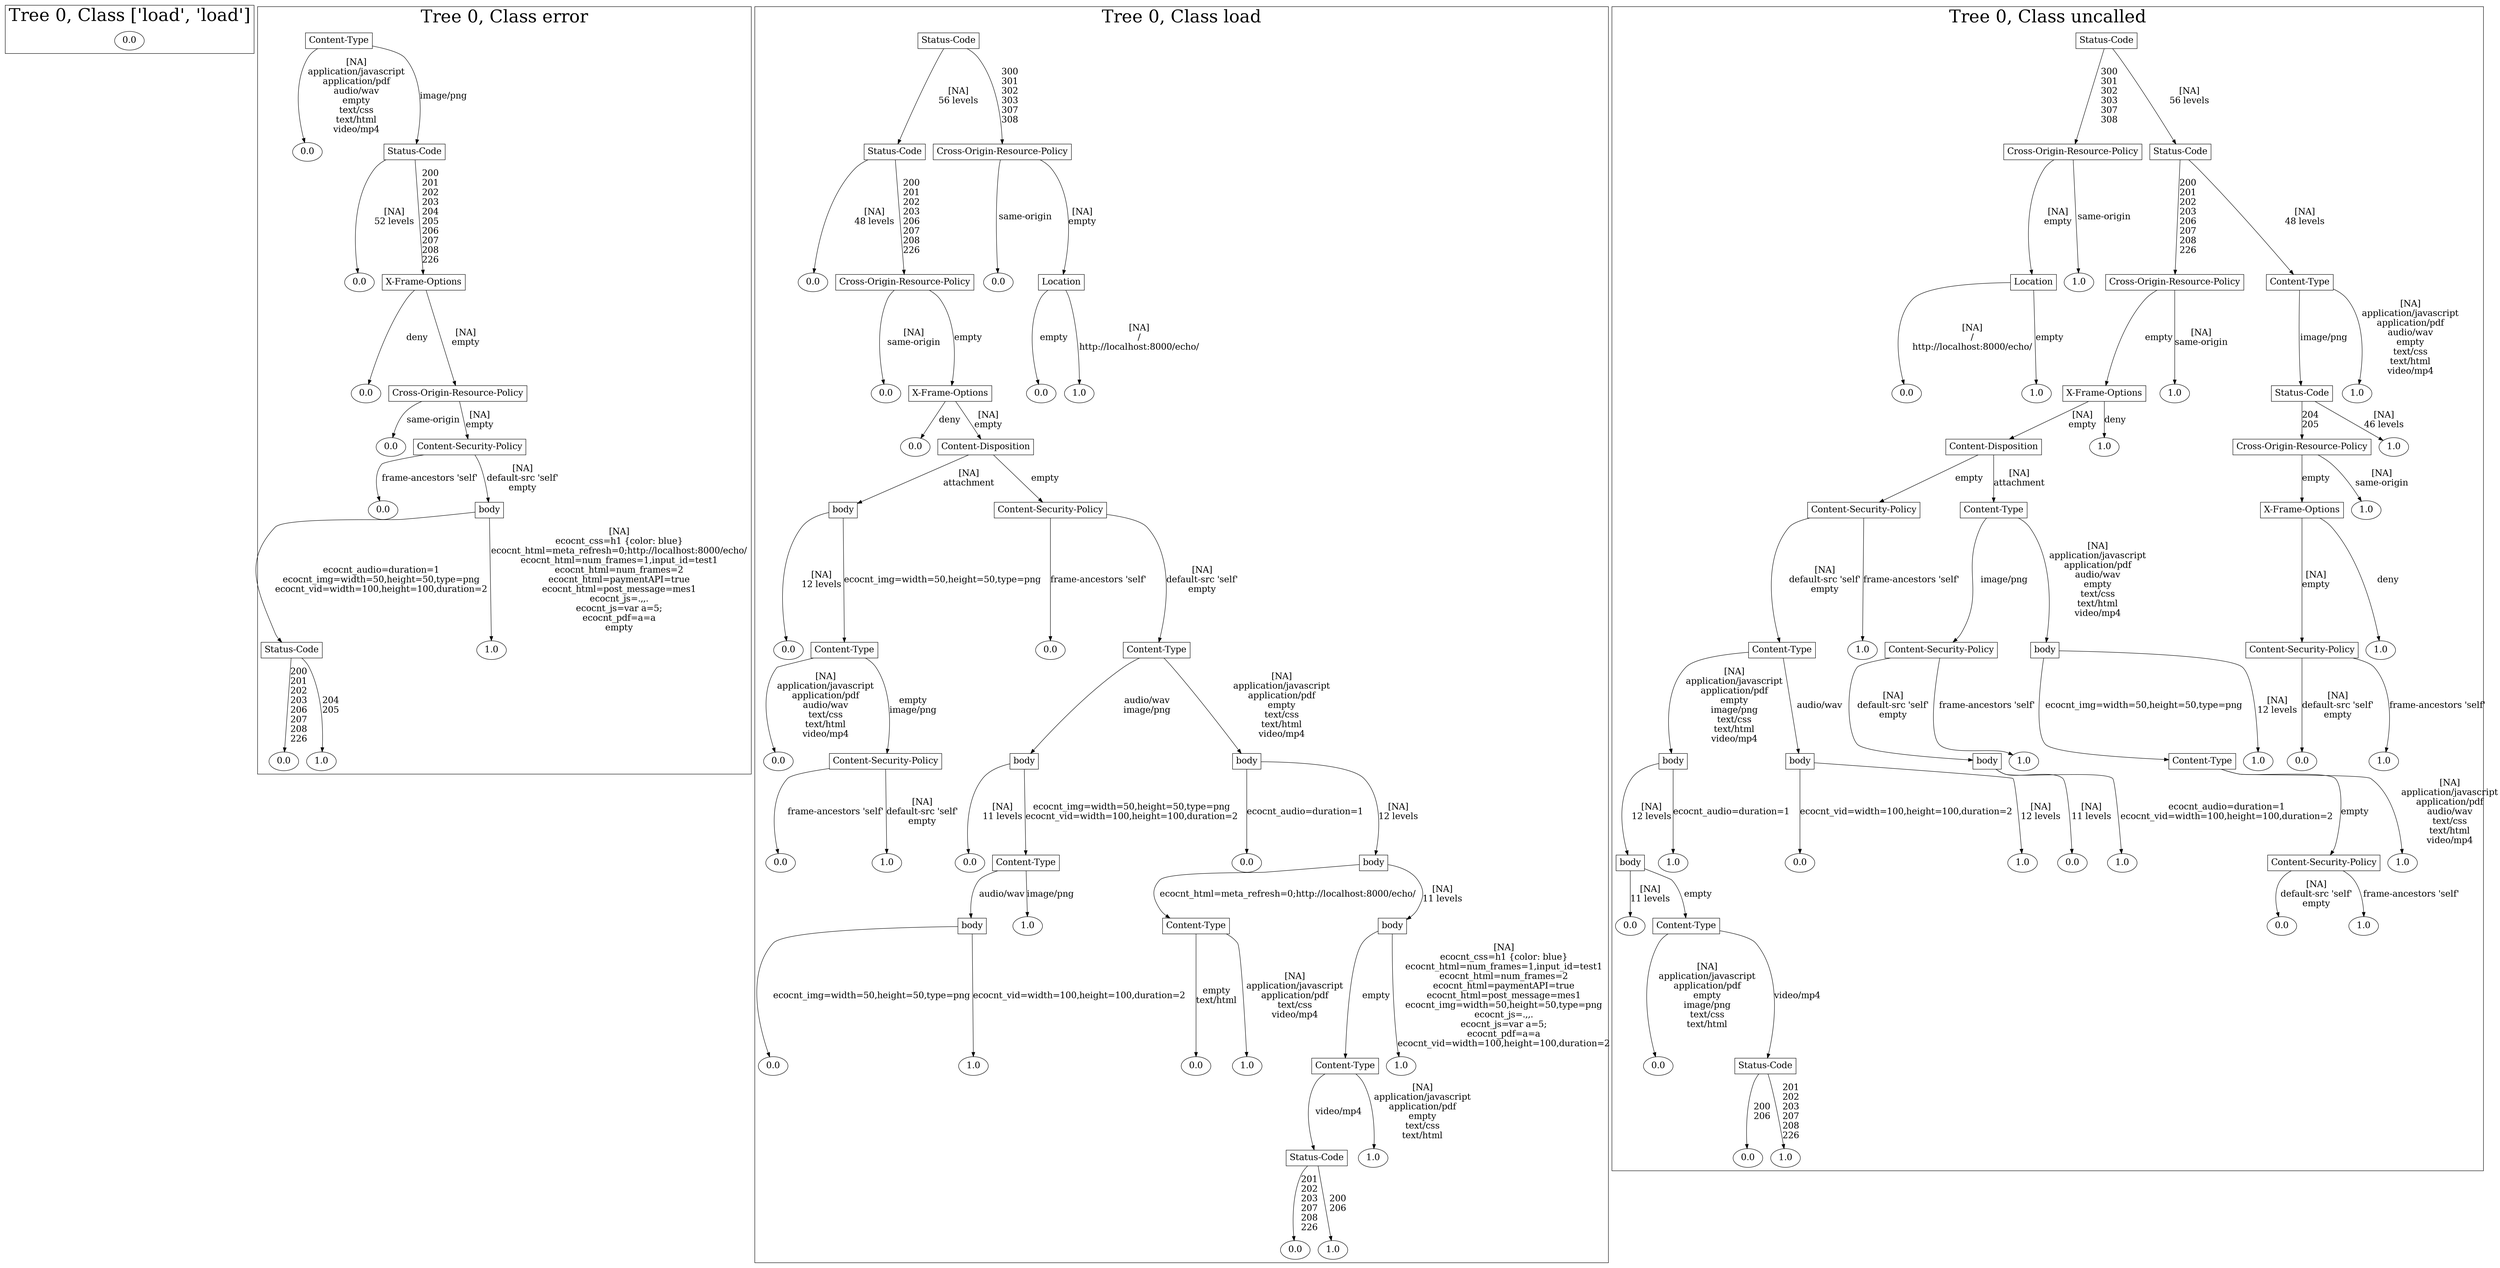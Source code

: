 /*
Generated by:
    http://https://github.com/h2oai/h2o-3/tree/master/h2o-genmodel/src/main/java/hex/genmodel/tools/PrintMojo.java
*/

/*
On a mac:

$ brew install graphviz
$ dot -Tpng file.gv -o file.png
$ open file.png
*/

digraph G {

subgraph cluster_0 {
/* Nodes */

/* Level 0 */
{
"SG_0_Node_0" [fontsize=20, label="0.0"]
}

/* Edges */

fontsize=40
label="Tree 0, Class ['load', 'load']"
}

subgraph cluster_1 {
/* Nodes */

/* Level 0 */
{
"SG_1_Node_0" [shape=box, fontsize=20, label="Content-Type"]
}

/* Level 1 */
{
"SG_1_Node_7" [fontsize=20, label="0.0"]
"SG_1_Node_1" [shape=box, fontsize=20, label="Status-Code"]
}

/* Level 2 */
{
"SG_1_Node_8" [fontsize=20, label="0.0"]
"SG_1_Node_2" [shape=box, fontsize=20, label="X-Frame-Options"]
}

/* Level 3 */
{
"SG_1_Node_9" [fontsize=20, label="0.0"]
"SG_1_Node_3" [shape=box, fontsize=20, label="Cross-Origin-Resource-Policy"]
}

/* Level 4 */
{
"SG_1_Node_10" [fontsize=20, label="0.0"]
"SG_1_Node_4" [shape=box, fontsize=20, label="Content-Security-Policy"]
}

/* Level 5 */
{
"SG_1_Node_11" [fontsize=20, label="0.0"]
"SG_1_Node_5" [shape=box, fontsize=20, label="body"]
}

/* Level 6 */
{
"SG_1_Node_6" [shape=box, fontsize=20, label="Status-Code"]
"SG_1_Node_12" [fontsize=20, label="1.0"]
}

/* Level 7 */
{
"SG_1_Node_13" [fontsize=20, label="0.0"]
"SG_1_Node_14" [fontsize=20, label="1.0"]
}

/* Edges */
"SG_1_Node_0" -> "SG_1_Node_7" [fontsize=20, label="[NA]
application/javascript
application/pdf
audio/wav
empty
text/css
text/html
video/mp4
"]
"SG_1_Node_0" -> "SG_1_Node_1" [fontsize=20, label="image/png
"]
"SG_1_Node_1" -> "SG_1_Node_8" [fontsize=20, label="[NA]
52 levels
"]
"SG_1_Node_1" -> "SG_1_Node_2" [fontsize=20, label="200
201
202
203
204
205
206
207
208
226
"]
"SG_1_Node_2" -> "SG_1_Node_9" [fontsize=20, label="deny
"]
"SG_1_Node_2" -> "SG_1_Node_3" [fontsize=20, label="[NA]
empty
"]
"SG_1_Node_3" -> "SG_1_Node_10" [fontsize=20, label="same-origin
"]
"SG_1_Node_3" -> "SG_1_Node_4" [fontsize=20, label="[NA]
empty
"]
"SG_1_Node_4" -> "SG_1_Node_11" [fontsize=20, label="frame-ancestors 'self'
"]
"SG_1_Node_4" -> "SG_1_Node_5" [fontsize=20, label="[NA]
default-src 'self'
empty
"]
"SG_1_Node_5" -> "SG_1_Node_6" [fontsize=20, label="ecocnt_audio=duration=1
ecocnt_img=width=50,height=50,type=png
ecocnt_vid=width=100,height=100,duration=2
"]
"SG_1_Node_5" -> "SG_1_Node_12" [fontsize=20, label="[NA]
ecocnt_css=h1 {color: blue}
ecocnt_html=meta_refresh=0;http://localhost:8000/echo/
ecocnt_html=num_frames=1,input_id=test1
ecocnt_html=num_frames=2
ecocnt_html=paymentAPI=true
ecocnt_html=post_message=mes1
ecocnt_js=.,,.
ecocnt_js=var a=5;
ecocnt_pdf=a=a
empty
"]
"SG_1_Node_6" -> "SG_1_Node_13" [fontsize=20, label="200
201
202
203
206
207
208
226
"]
"SG_1_Node_6" -> "SG_1_Node_14" [fontsize=20, label="204
205
"]

fontsize=40
label="Tree 0, Class error"
}

subgraph cluster_2 {
/* Nodes */

/* Level 0 */
{
"SG_2_Node_0" [shape=box, fontsize=20, label="Status-Code"]
}

/* Level 1 */
{
"SG_2_Node_1" [shape=box, fontsize=20, label="Status-Code"]
"SG_2_Node_2" [shape=box, fontsize=20, label="Cross-Origin-Resource-Policy"]
}

/* Level 2 */
{
"SG_2_Node_21" [fontsize=20, label="0.0"]
"SG_2_Node_3" [shape=box, fontsize=20, label="Cross-Origin-Resource-Policy"]
"SG_2_Node_22" [fontsize=20, label="0.0"]
"SG_2_Node_4" [shape=box, fontsize=20, label="Location"]
}

/* Level 3 */
{
"SG_2_Node_23" [fontsize=20, label="0.0"]
"SG_2_Node_5" [shape=box, fontsize=20, label="X-Frame-Options"]
"SG_2_Node_24" [fontsize=20, label="0.0"]
"SG_2_Node_25" [fontsize=20, label="1.0"]
}

/* Level 4 */
{
"SG_2_Node_26" [fontsize=20, label="0.0"]
"SG_2_Node_6" [shape=box, fontsize=20, label="Content-Disposition"]
}

/* Level 5 */
{
"SG_2_Node_7" [shape=box, fontsize=20, label="body"]
"SG_2_Node_8" [shape=box, fontsize=20, label="Content-Security-Policy"]
}

/* Level 6 */
{
"SG_2_Node_27" [fontsize=20, label="0.0"]
"SG_2_Node_9" [shape=box, fontsize=20, label="Content-Type"]
"SG_2_Node_28" [fontsize=20, label="0.0"]
"SG_2_Node_10" [shape=box, fontsize=20, label="Content-Type"]
}

/* Level 7 */
{
"SG_2_Node_29" [fontsize=20, label="0.0"]
"SG_2_Node_11" [shape=box, fontsize=20, label="Content-Security-Policy"]
"SG_2_Node_12" [shape=box, fontsize=20, label="body"]
"SG_2_Node_13" [shape=box, fontsize=20, label="body"]
}

/* Level 8 */
{
"SG_2_Node_30" [fontsize=20, label="0.0"]
"SG_2_Node_31" [fontsize=20, label="1.0"]
"SG_2_Node_32" [fontsize=20, label="0.0"]
"SG_2_Node_14" [shape=box, fontsize=20, label="Content-Type"]
"SG_2_Node_33" [fontsize=20, label="0.0"]
"SG_2_Node_15" [shape=box, fontsize=20, label="body"]
}

/* Level 9 */
{
"SG_2_Node_16" [shape=box, fontsize=20, label="body"]
"SG_2_Node_34" [fontsize=20, label="1.0"]
"SG_2_Node_17" [shape=box, fontsize=20, label="Content-Type"]
"SG_2_Node_18" [shape=box, fontsize=20, label="body"]
}

/* Level 10 */
{
"SG_2_Node_35" [fontsize=20, label="0.0"]
"SG_2_Node_36" [fontsize=20, label="1.0"]
"SG_2_Node_37" [fontsize=20, label="0.0"]
"SG_2_Node_38" [fontsize=20, label="1.0"]
"SG_2_Node_19" [shape=box, fontsize=20, label="Content-Type"]
"SG_2_Node_39" [fontsize=20, label="1.0"]
}

/* Level 11 */
{
"SG_2_Node_20" [shape=box, fontsize=20, label="Status-Code"]
"SG_2_Node_40" [fontsize=20, label="1.0"]
}

/* Level 12 */
{
"SG_2_Node_41" [fontsize=20, label="0.0"]
"SG_2_Node_42" [fontsize=20, label="1.0"]
}

/* Edges */
"SG_2_Node_0" -> "SG_2_Node_1" [fontsize=20, label="[NA]
56 levels
"]
"SG_2_Node_0" -> "SG_2_Node_2" [fontsize=20, label="300
301
302
303
307
308
"]
"SG_2_Node_2" -> "SG_2_Node_22" [fontsize=20, label="same-origin
"]
"SG_2_Node_2" -> "SG_2_Node_4" [fontsize=20, label="[NA]
empty
"]
"SG_2_Node_4" -> "SG_2_Node_24" [fontsize=20, label="empty
"]
"SG_2_Node_4" -> "SG_2_Node_25" [fontsize=20, label="[NA]
/
http://localhost:8000/echo/
"]
"SG_2_Node_1" -> "SG_2_Node_21" [fontsize=20, label="[NA]
48 levels
"]
"SG_2_Node_1" -> "SG_2_Node_3" [fontsize=20, label="200
201
202
203
206
207
208
226
"]
"SG_2_Node_3" -> "SG_2_Node_23" [fontsize=20, label="[NA]
same-origin
"]
"SG_2_Node_3" -> "SG_2_Node_5" [fontsize=20, label="empty
"]
"SG_2_Node_5" -> "SG_2_Node_26" [fontsize=20, label="deny
"]
"SG_2_Node_5" -> "SG_2_Node_6" [fontsize=20, label="[NA]
empty
"]
"SG_2_Node_6" -> "SG_2_Node_7" [fontsize=20, label="[NA]
attachment
"]
"SG_2_Node_6" -> "SG_2_Node_8" [fontsize=20, label="empty
"]
"SG_2_Node_8" -> "SG_2_Node_28" [fontsize=20, label="frame-ancestors 'self'
"]
"SG_2_Node_8" -> "SG_2_Node_10" [fontsize=20, label="[NA]
default-src 'self'
empty
"]
"SG_2_Node_10" -> "SG_2_Node_12" [fontsize=20, label="audio/wav
image/png
"]
"SG_2_Node_10" -> "SG_2_Node_13" [fontsize=20, label="[NA]
application/javascript
application/pdf
empty
text/css
text/html
video/mp4
"]
"SG_2_Node_13" -> "SG_2_Node_33" [fontsize=20, label="ecocnt_audio=duration=1
"]
"SG_2_Node_13" -> "SG_2_Node_15" [fontsize=20, label="[NA]
12 levels
"]
"SG_2_Node_15" -> "SG_2_Node_17" [fontsize=20, label="ecocnt_html=meta_refresh=0;http://localhost:8000/echo/
"]
"SG_2_Node_15" -> "SG_2_Node_18" [fontsize=20, label="[NA]
11 levels
"]
"SG_2_Node_18" -> "SG_2_Node_19" [fontsize=20, label="empty
"]
"SG_2_Node_18" -> "SG_2_Node_39" [fontsize=20, label="[NA]
ecocnt_css=h1 {color: blue}
ecocnt_html=num_frames=1,input_id=test1
ecocnt_html=num_frames=2
ecocnt_html=paymentAPI=true
ecocnt_html=post_message=mes1
ecocnt_img=width=50,height=50,type=png
ecocnt_js=.,,.
ecocnt_js=var a=5;
ecocnt_pdf=a=a
ecocnt_vid=width=100,height=100,duration=2
"]
"SG_2_Node_19" -> "SG_2_Node_20" [fontsize=20, label="video/mp4
"]
"SG_2_Node_19" -> "SG_2_Node_40" [fontsize=20, label="[NA]
application/javascript
application/pdf
empty
text/css
text/html
"]
"SG_2_Node_20" -> "SG_2_Node_41" [fontsize=20, label="201
202
203
207
208
226
"]
"SG_2_Node_20" -> "SG_2_Node_42" [fontsize=20, label="200
206
"]
"SG_2_Node_17" -> "SG_2_Node_37" [fontsize=20, label="empty
text/html
"]
"SG_2_Node_17" -> "SG_2_Node_38" [fontsize=20, label="[NA]
application/javascript
application/pdf
text/css
video/mp4
"]
"SG_2_Node_12" -> "SG_2_Node_32" [fontsize=20, label="[NA]
11 levels
"]
"SG_2_Node_12" -> "SG_2_Node_14" [fontsize=20, label="ecocnt_img=width=50,height=50,type=png
ecocnt_vid=width=100,height=100,duration=2
"]
"SG_2_Node_14" -> "SG_2_Node_16" [fontsize=20, label="audio/wav
"]
"SG_2_Node_14" -> "SG_2_Node_34" [fontsize=20, label="image/png
"]
"SG_2_Node_16" -> "SG_2_Node_35" [fontsize=20, label="ecocnt_img=width=50,height=50,type=png
"]
"SG_2_Node_16" -> "SG_2_Node_36" [fontsize=20, label="ecocnt_vid=width=100,height=100,duration=2
"]
"SG_2_Node_7" -> "SG_2_Node_27" [fontsize=20, label="[NA]
12 levels
"]
"SG_2_Node_7" -> "SG_2_Node_9" [fontsize=20, label="ecocnt_img=width=50,height=50,type=png
"]
"SG_2_Node_9" -> "SG_2_Node_29" [fontsize=20, label="[NA]
application/javascript
application/pdf
audio/wav
text/css
text/html
video/mp4
"]
"SG_2_Node_9" -> "SG_2_Node_11" [fontsize=20, label="empty
image/png
"]
"SG_2_Node_11" -> "SG_2_Node_30" [fontsize=20, label="frame-ancestors 'self'
"]
"SG_2_Node_11" -> "SG_2_Node_31" [fontsize=20, label="[NA]
default-src 'self'
empty
"]

fontsize=40
label="Tree 0, Class load"
}

subgraph cluster_3 {
/* Nodes */

/* Level 0 */
{
"SG_3_Node_0" [shape=box, fontsize=20, label="Status-Code"]
}

/* Level 1 */
{
"SG_3_Node_1" [shape=box, fontsize=20, label="Cross-Origin-Resource-Policy"]
"SG_3_Node_2" [shape=box, fontsize=20, label="Status-Code"]
}

/* Level 2 */
{
"SG_3_Node_3" [shape=box, fontsize=20, label="Location"]
"SG_3_Node_25" [fontsize=20, label="1.0"]
"SG_3_Node_4" [shape=box, fontsize=20, label="Cross-Origin-Resource-Policy"]
"SG_3_Node_5" [shape=box, fontsize=20, label="Content-Type"]
}

/* Level 3 */
{
"SG_3_Node_26" [fontsize=20, label="0.0"]
"SG_3_Node_27" [fontsize=20, label="1.0"]
"SG_3_Node_6" [shape=box, fontsize=20, label="X-Frame-Options"]
"SG_3_Node_28" [fontsize=20, label="1.0"]
"SG_3_Node_7" [shape=box, fontsize=20, label="Status-Code"]
"SG_3_Node_29" [fontsize=20, label="1.0"]
}

/* Level 4 */
{
"SG_3_Node_8" [shape=box, fontsize=20, label="Content-Disposition"]
"SG_3_Node_30" [fontsize=20, label="1.0"]
"SG_3_Node_9" [shape=box, fontsize=20, label="Cross-Origin-Resource-Policy"]
"SG_3_Node_31" [fontsize=20, label="1.0"]
}

/* Level 5 */
{
"SG_3_Node_10" [shape=box, fontsize=20, label="Content-Security-Policy"]
"SG_3_Node_11" [shape=box, fontsize=20, label="Content-Type"]
"SG_3_Node_12" [shape=box, fontsize=20, label="X-Frame-Options"]
"SG_3_Node_32" [fontsize=20, label="1.0"]
}

/* Level 6 */
{
"SG_3_Node_13" [shape=box, fontsize=20, label="Content-Type"]
"SG_3_Node_33" [fontsize=20, label="1.0"]
"SG_3_Node_14" [shape=box, fontsize=20, label="Content-Security-Policy"]
"SG_3_Node_15" [shape=box, fontsize=20, label="body"]
"SG_3_Node_16" [shape=box, fontsize=20, label="Content-Security-Policy"]
"SG_3_Node_34" [fontsize=20, label="1.0"]
}

/* Level 7 */
{
"SG_3_Node_17" [shape=box, fontsize=20, label="body"]
"SG_3_Node_18" [shape=box, fontsize=20, label="body"]
"SG_3_Node_19" [shape=box, fontsize=20, label="body"]
"SG_3_Node_35" [fontsize=20, label="1.0"]
"SG_3_Node_20" [shape=box, fontsize=20, label="Content-Type"]
"SG_3_Node_36" [fontsize=20, label="1.0"]
"SG_3_Node_37" [fontsize=20, label="0.0"]
"SG_3_Node_38" [fontsize=20, label="1.0"]
}

/* Level 8 */
{
"SG_3_Node_21" [shape=box, fontsize=20, label="body"]
"SG_3_Node_39" [fontsize=20, label="1.0"]
"SG_3_Node_40" [fontsize=20, label="0.0"]
"SG_3_Node_41" [fontsize=20, label="1.0"]
"SG_3_Node_42" [fontsize=20, label="0.0"]
"SG_3_Node_43" [fontsize=20, label="1.0"]
"SG_3_Node_22" [shape=box, fontsize=20, label="Content-Security-Policy"]
"SG_3_Node_44" [fontsize=20, label="1.0"]
}

/* Level 9 */
{
"SG_3_Node_45" [fontsize=20, label="0.0"]
"SG_3_Node_23" [shape=box, fontsize=20, label="Content-Type"]
"SG_3_Node_46" [fontsize=20, label="0.0"]
"SG_3_Node_47" [fontsize=20, label="1.0"]
}

/* Level 10 */
{
"SG_3_Node_48" [fontsize=20, label="0.0"]
"SG_3_Node_24" [shape=box, fontsize=20, label="Status-Code"]
}

/* Level 11 */
{
"SG_3_Node_49" [fontsize=20, label="0.0"]
"SG_3_Node_50" [fontsize=20, label="1.0"]
}

/* Edges */
"SG_3_Node_0" -> "SG_3_Node_1" [fontsize=20, label="300
301
302
303
307
308
"]
"SG_3_Node_0" -> "SG_3_Node_2" [fontsize=20, label="[NA]
56 levels
"]
"SG_3_Node_2" -> "SG_3_Node_4" [fontsize=20, label="200
201
202
203
206
207
208
226
"]
"SG_3_Node_2" -> "SG_3_Node_5" [fontsize=20, label="[NA]
48 levels
"]
"SG_3_Node_5" -> "SG_3_Node_7" [fontsize=20, label="image/png
"]
"SG_3_Node_5" -> "SG_3_Node_29" [fontsize=20, label="[NA]
application/javascript
application/pdf
audio/wav
empty
text/css
text/html
video/mp4
"]
"SG_3_Node_7" -> "SG_3_Node_9" [fontsize=20, label="204
205
"]
"SG_3_Node_7" -> "SG_3_Node_31" [fontsize=20, label="[NA]
46 levels
"]
"SG_3_Node_9" -> "SG_3_Node_12" [fontsize=20, label="empty
"]
"SG_3_Node_9" -> "SG_3_Node_32" [fontsize=20, label="[NA]
same-origin
"]
"SG_3_Node_12" -> "SG_3_Node_16" [fontsize=20, label="[NA]
empty
"]
"SG_3_Node_12" -> "SG_3_Node_34" [fontsize=20, label="deny
"]
"SG_3_Node_16" -> "SG_3_Node_37" [fontsize=20, label="[NA]
default-src 'self'
empty
"]
"SG_3_Node_16" -> "SG_3_Node_38" [fontsize=20, label="frame-ancestors 'self'
"]
"SG_3_Node_4" -> "SG_3_Node_6" [fontsize=20, label="empty
"]
"SG_3_Node_4" -> "SG_3_Node_28" [fontsize=20, label="[NA]
same-origin
"]
"SG_3_Node_6" -> "SG_3_Node_8" [fontsize=20, label="[NA]
empty
"]
"SG_3_Node_6" -> "SG_3_Node_30" [fontsize=20, label="deny
"]
"SG_3_Node_8" -> "SG_3_Node_10" [fontsize=20, label="empty
"]
"SG_3_Node_8" -> "SG_3_Node_11" [fontsize=20, label="[NA]
attachment
"]
"SG_3_Node_11" -> "SG_3_Node_14" [fontsize=20, label="image/png
"]
"SG_3_Node_11" -> "SG_3_Node_15" [fontsize=20, label="[NA]
application/javascript
application/pdf
audio/wav
empty
text/css
text/html
video/mp4
"]
"SG_3_Node_15" -> "SG_3_Node_20" [fontsize=20, label="ecocnt_img=width=50,height=50,type=png
"]
"SG_3_Node_15" -> "SG_3_Node_36" [fontsize=20, label="[NA]
12 levels
"]
"SG_3_Node_20" -> "SG_3_Node_22" [fontsize=20, label="empty
"]
"SG_3_Node_20" -> "SG_3_Node_44" [fontsize=20, label="[NA]
application/javascript
application/pdf
audio/wav
text/css
text/html
video/mp4
"]
"SG_3_Node_22" -> "SG_3_Node_46" [fontsize=20, label="[NA]
default-src 'self'
empty
"]
"SG_3_Node_22" -> "SG_3_Node_47" [fontsize=20, label="frame-ancestors 'self'
"]
"SG_3_Node_14" -> "SG_3_Node_19" [fontsize=20, label="[NA]
default-src 'self'
empty
"]
"SG_3_Node_14" -> "SG_3_Node_35" [fontsize=20, label="frame-ancestors 'self'
"]
"SG_3_Node_19" -> "SG_3_Node_42" [fontsize=20, label="[NA]
11 levels
"]
"SG_3_Node_19" -> "SG_3_Node_43" [fontsize=20, label="ecocnt_audio=duration=1
ecocnt_vid=width=100,height=100,duration=2
"]
"SG_3_Node_10" -> "SG_3_Node_13" [fontsize=20, label="[NA]
default-src 'self'
empty
"]
"SG_3_Node_10" -> "SG_3_Node_33" [fontsize=20, label="frame-ancestors 'self'
"]
"SG_3_Node_13" -> "SG_3_Node_17" [fontsize=20, label="[NA]
application/javascript
application/pdf
empty
image/png
text/css
text/html
video/mp4
"]
"SG_3_Node_13" -> "SG_3_Node_18" [fontsize=20, label="audio/wav
"]
"SG_3_Node_18" -> "SG_3_Node_40" [fontsize=20, label="ecocnt_vid=width=100,height=100,duration=2
"]
"SG_3_Node_18" -> "SG_3_Node_41" [fontsize=20, label="[NA]
12 levels
"]
"SG_3_Node_17" -> "SG_3_Node_21" [fontsize=20, label="[NA]
12 levels
"]
"SG_3_Node_17" -> "SG_3_Node_39" [fontsize=20, label="ecocnt_audio=duration=1
"]
"SG_3_Node_21" -> "SG_3_Node_45" [fontsize=20, label="[NA]
11 levels
"]
"SG_3_Node_21" -> "SG_3_Node_23" [fontsize=20, label="empty
"]
"SG_3_Node_23" -> "SG_3_Node_48" [fontsize=20, label="[NA]
application/javascript
application/pdf
empty
image/png
text/css
text/html
"]
"SG_3_Node_23" -> "SG_3_Node_24" [fontsize=20, label="video/mp4
"]
"SG_3_Node_24" -> "SG_3_Node_49" [fontsize=20, label="200
206
"]
"SG_3_Node_24" -> "SG_3_Node_50" [fontsize=20, label="201
202
203
207
208
226
"]
"SG_3_Node_1" -> "SG_3_Node_3" [fontsize=20, label="[NA]
empty
"]
"SG_3_Node_1" -> "SG_3_Node_25" [fontsize=20, label="same-origin
"]
"SG_3_Node_3" -> "SG_3_Node_26" [fontsize=20, label="[NA]
/
http://localhost:8000/echo/
"]
"SG_3_Node_3" -> "SG_3_Node_27" [fontsize=20, label="empty
"]

fontsize=40
label="Tree 0, Class uncalled"
}

}

